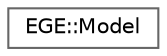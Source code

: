 digraph "Graphical Class Hierarchy"
{
 // LATEX_PDF_SIZE
  bgcolor="transparent";
  edge [fontname=Helvetica,fontsize=10,labelfontname=Helvetica,labelfontsize=10];
  node [fontname=Helvetica,fontsize=10,shape=box,height=0.2,width=0.4];
  rankdir="LR";
  Node0 [id="Node000000",label="EGE::Model",height=0.2,width=0.4,color="grey40", fillcolor="white", style="filled",URL="$classEGE_1_1Model.html",tooltip="Class representing a 3D model."];
}
